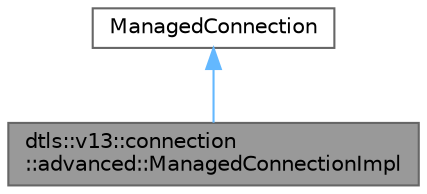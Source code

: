 digraph "dtls::v13::connection::advanced::ManagedConnectionImpl"
{
 // LATEX_PDF_SIZE
  bgcolor="transparent";
  edge [fontname=Helvetica,fontsize=10,labelfontname=Helvetica,labelfontsize=10];
  node [fontname=Helvetica,fontsize=10,shape=box,height=0.2,width=0.4];
  Node1 [id="Node000001",label="dtls::v13::connection\l::advanced::ManagedConnectionImpl",height=0.2,width=0.4,color="gray40", fillcolor="grey60", style="filled", fontcolor="black",tooltip="Managed connection implementation."];
  Node2 -> Node1 [id="edge1_Node000001_Node000002",dir="back",color="steelblue1",style="solid",tooltip=" "];
  Node2 [id="Node000002",label="ManagedConnection",height=0.2,width=0.4,color="gray40", fillcolor="white", style="filled",tooltip=" "];
}
